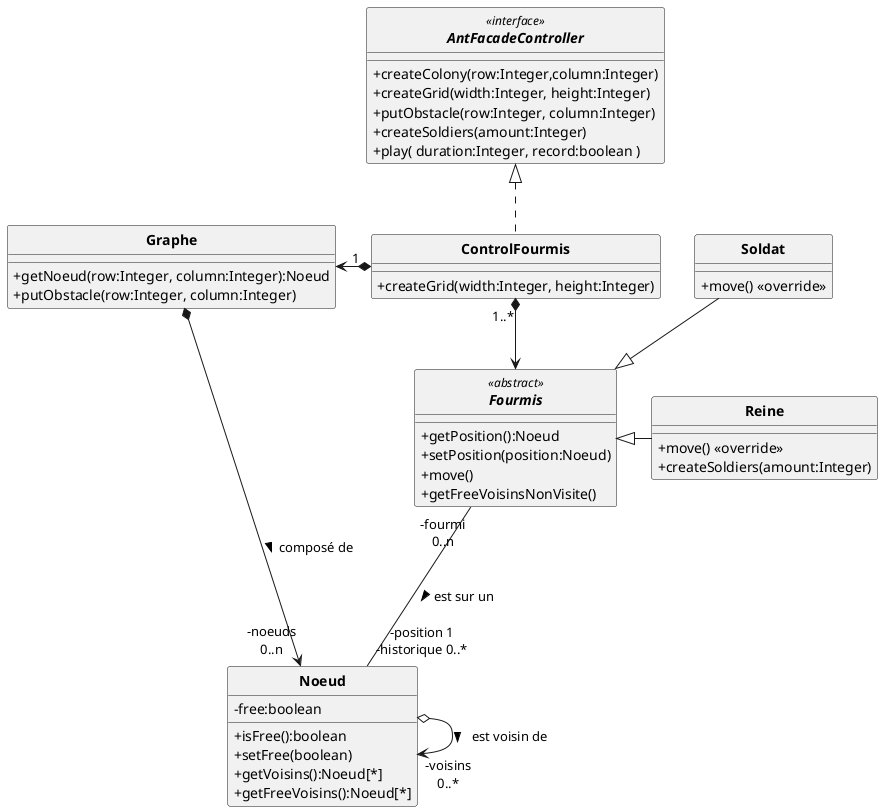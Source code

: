 @startuml
'https://plantuml.com/sequence-diagram
allow_mixing
skinparam style strictuml
skinparam classAttributeIconSize 0
skinparam circledCharacterRadius 0
skinparam circledCharacterFontSize 0
skinparam classFontStyle Bold
'autonumber

'Controleur
interface AntFacadeController <<interface>> {
    '+setParameters( evaporationParam:Integer, foodParam:Integer, pheromoneParam:Integer )
    +createColony(row:Integer,column:Integer)
    +createGrid(width:Integer, height:Integer)
    +putObstacle(row:Integer, column:Integer)
    '+putFood( row:Integer, column:Integer, quantity:Integer);
    '+createWorkers( amount:Integer )
    +createSoldiers(amount:Integer)
    '+setAntFile(antLogFile:String);
    +play( duration:Integer, record:boolean )
}

class Noeud {
    -free:boolean
    +isFree():boolean
    +setFree(boolean)
    +getVoisins():Noeud[*]
    +getFreeVoisins():Noeud[*]
}

abstract Fourmis <<abstract>> {
    +getPosition():Noeud
    +setPosition(position:Noeud)
    +move()
    +getFreeVoisinsNonVisite()
}
class Reine{
    +move() <<override>>
    +createSoldiers(amount:Integer)

}
class Soldat{
    +move() <<override>>
}


'class Graphe implements projet.v2.AntFacadeController{
class ControlFourmis implements AntFacadeController{
    +createGrid(width:Integer, height:Integer)
}


class Graphe{
 +getNoeud(row:Integer, column:Integer):Noeud
 +putObstacle(row:Integer, column:Integer)
}


Soldat --|> Fourmis
Reine -l-|> Fourmis

ControlFourmis "1 " *-l-> Graphe
ControlFourmis "1..*" *--> Fourmis

Graphe *-r-> "-noeuds\n0..n" Noeud : composé de >
'historique = liste de noeud déjà passé par la fourmi
Fourmis "-fourmi\n0..n" --- "-position 1\n-historique 0..*" Noeud  : est sur un >
Noeud o-> "-voisins\n0..*"  Noeud  : est voisin de >

@enduml